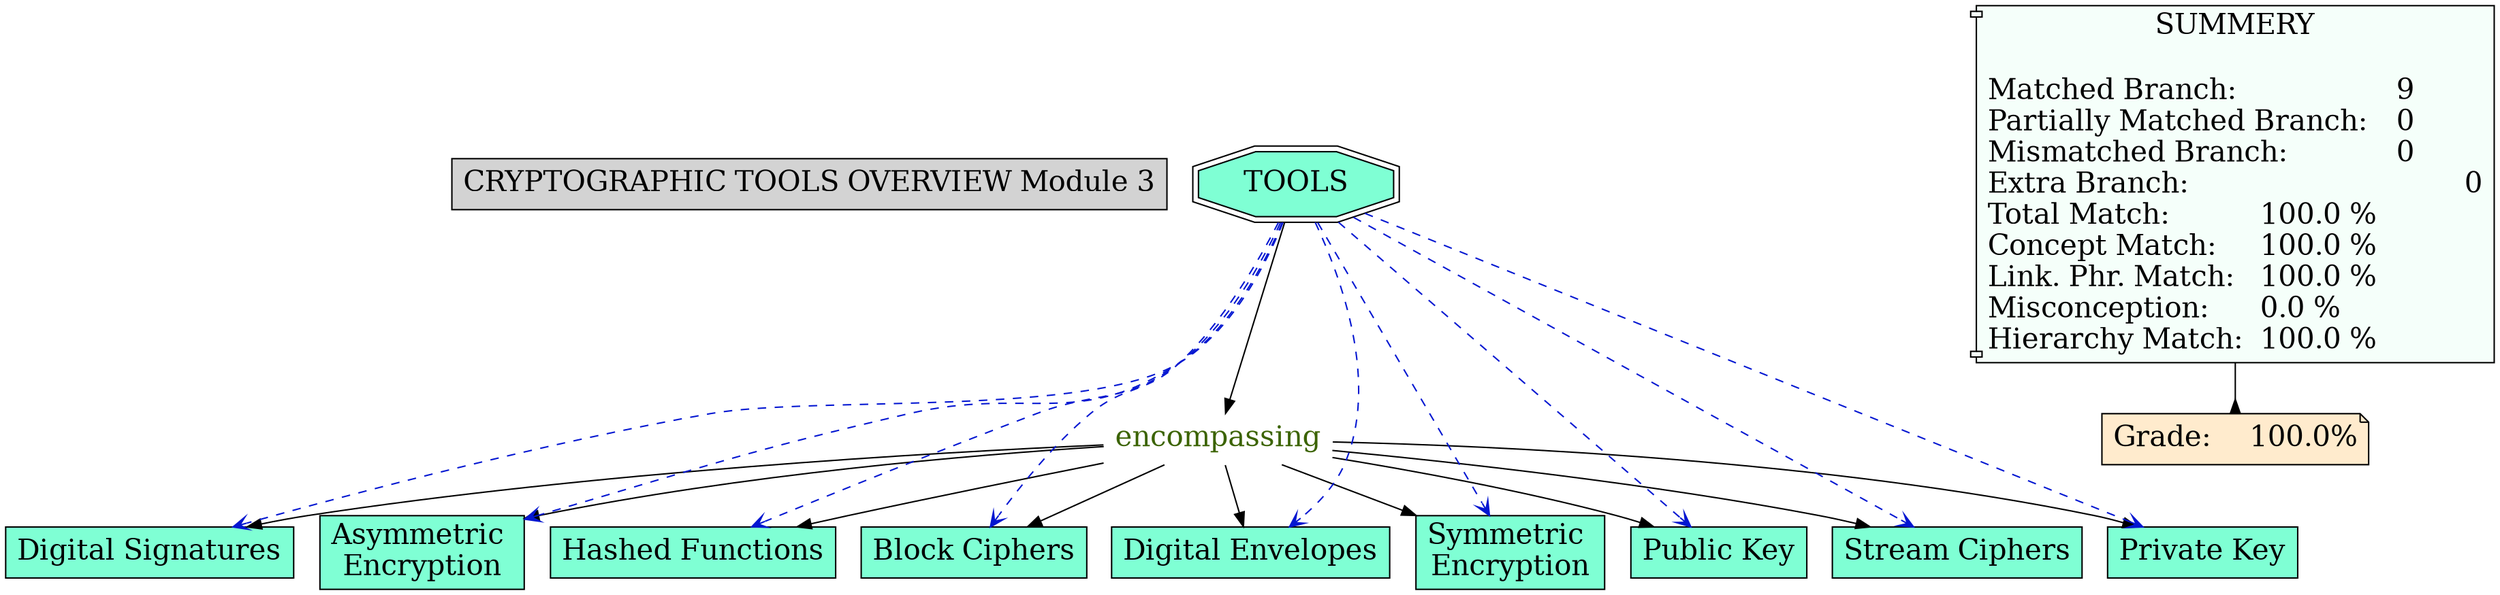 // The Round Table
digraph {
	"1S3Z7P3NP-91HYWR-9V7" [label="CRYPTOGRAPHIC TOOLS OVERVIEW Module 3" Gsplines=true fontsize=20 shape=rect style=filled]
	"1S48NL75W-JTZRK7-V77" [label=encompassing Gsplines=true fontcolor="#3B6300" fontsize=20 shape=none]
	"1S46NXV21-2B66DJ1-GMH" [label="Digital Signatures
" Gsplines=true fillcolor=aquamarine fontsize=20 shape=rect style=filled]
	"1S48NL75W-JTZRK7-V77" -> "1S46NXV21-2B66DJ1-GMH" [constraint=true]
	"1S48NKL9N-2D1GYKV-V69" [label=TOOLS Gsplines=true fillcolor=aquamarine fontsize=20 shape=doubleoctagon style=filled]
	"1S48NL75W-JTZRK7-V77" [label=encompassing Gsplines=true fontcolor="#3B6300" fontsize=20 shape=none]
	"1S48NKL9N-2D1GYKV-V69" -> "1S48NL75W-JTZRK7-V77" [constraint=true]
	"1S48NL75W-JTZRK7-V77" [label=encompassing Gsplines=true fontcolor="#3B6300" fontsize=20 shape=none]
	"1S46NZP1N-25WL1CK-GPW" [label="Asymmetric 
Encryption" Gsplines=true fillcolor=aquamarine fontsize=20 shape=rect style=filled]
	"1S48NL75W-JTZRK7-V77" -> "1S46NZP1N-25WL1CK-GPW" [constraint=true]
	"1S48NL75W-JTZRK7-V77" [label=encompassing Gsplines=true fontcolor="#3B6300" fontsize=20 shape=none]
	"1S46P02R4-1C3YQN0-GQQ" [label="Hashed Functions
" Gsplines=true fillcolor=aquamarine fontsize=20 shape=rect style=filled]
	"1S48NL75W-JTZRK7-V77" -> "1S46P02R4-1C3YQN0-GQQ" [constraint=true]
	"1S48NL75W-JTZRK7-V77" [label=encompassing Gsplines=true fontcolor="#3B6300" fontsize=20 shape=none]
	"1S3Z7P679-1N2HWT6-9VD" [label="Block Ciphers
" Gsplines=true fillcolor=aquamarine fontsize=20 shape=rect style=filled]
	"1S48NL75W-JTZRK7-V77" -> "1S3Z7P679-1N2HWT6-9VD" [constraint=true]
	"1S48NL75W-JTZRK7-V77" [label=encompassing Gsplines=true fontcolor="#3B6300" fontsize=20 shape=none]
	"1S46NXHZN-VY26RC-GKT" [label="Digital Envelopes
" Gsplines=true fillcolor=aquamarine fontsize=20 shape=rect style=filled]
	"1S48NL75W-JTZRK7-V77" -> "1S46NXHZN-VY26RC-GKT" [constraint=true]
	"1S48NL75W-JTZRK7-V77" [label=encompassing Gsplines=true fontcolor="#3B6300" fontsize=20 shape=none]
	"1S46NXWYK-MZVK22-GMM" [label="Symmetric 
Encryption" Gsplines=true fillcolor=aquamarine fontsize=20 shape=rect style=filled]
	"1S48NL75W-JTZRK7-V77" -> "1S46NXWYK-MZVK22-GMM" [constraint=true]
	"1S48NL75W-JTZRK7-V77" [label=encompassing Gsplines=true fontcolor="#3B6300" fontsize=20 shape=none]
	"1S46NXYBW-J7GSHQ-GMR" [label="Public Key
" Gsplines=true fillcolor=aquamarine fontsize=20 shape=rect style=filled]
	"1S48NL75W-JTZRK7-V77" -> "1S46NXYBW-J7GSHQ-GMR" [constraint=true]
	"1S48NL75W-JTZRK7-V77" [label=encompassing Gsplines=true fontcolor="#3B6300" fontsize=20 shape=none]
	"1S3Z7P7K5-26225WL-9VJ" [label="Stream Ciphers
" Gsplines=true fillcolor=aquamarine fontsize=20 shape=rect style=filled]
	"1S48NL75W-JTZRK7-V77" -> "1S3Z7P7K5-26225WL-9VJ" [constraint=true]
	"1S48NL75W-JTZRK7-V77" [label=encompassing Gsplines=true fontcolor="#3B6300" fontsize=20 shape=none]
	"1S46P0F80-20SPKQW-GRD" [label="Private Key
" Gsplines=true fillcolor=aquamarine fontsize=20 shape=rect style=filled]
	"1S48NL75W-JTZRK7-V77" -> "1S46P0F80-20SPKQW-GRD" [constraint=true]
	Stat [label="SUMMERY

Matched Branch:			9\lPartially Matched Branch:	0\lMismatched Branch:		0\lExtra Branch:				0\lTotal Match:		100.0 %\lConcept Match:	100.0 %\lLink. Phr. Match:	100.0 %\lMisconception:	0.0 %\lHierarchy Match:	100.0 %\l" Gsplines=true fillcolor="#F5FFFA" fontsize=20 shape=component style=filled]
	Grade [label="Grade:	100.0%" Gsplines=true fillcolor="#FFEBCD" fontsize=20 shape=note style=filled]
	Stat -> Grade [arrowhead=inv color=black constraint=true]
	"1S48NKL9N-2D1GYKV-V69" -> "1S3Z7P679-1N2HWT6-9VD" [arrowhead=open color="#0316D1" constraint=true style=dashed]
	"1S48NKL9N-2D1GYKV-V69" -> "1S3Z7P7K5-26225WL-9VJ" [arrowhead=open color="#0316D1" constraint=true style=dashed]
	"1S48NKL9N-2D1GYKV-V69" -> "1S46NXHZN-VY26RC-GKT" [arrowhead=open color="#0316D1" constraint=true style=dashed]
	"1S48NKL9N-2D1GYKV-V69" -> "1S46NXV21-2B66DJ1-GMH" [arrowhead=open color="#0316D1" constraint=true style=dashed]
	"1S48NKL9N-2D1GYKV-V69" -> "1S46NXWYK-MZVK22-GMM" [arrowhead=open color="#0316D1" constraint=true style=dashed]
	"1S48NKL9N-2D1GYKV-V69" -> "1S46NXYBW-J7GSHQ-GMR" [arrowhead=open color="#0316D1" constraint=true style=dashed]
	"1S48NKL9N-2D1GYKV-V69" -> "1S46NZP1N-25WL1CK-GPW" [arrowhead=open color="#0316D1" constraint=true style=dashed]
	"1S48NKL9N-2D1GYKV-V69" -> "1S46P02R4-1C3YQN0-GQQ" [arrowhead=open color="#0316D1" constraint=true style=dashed]
	"1S48NKL9N-2D1GYKV-V69" -> "1S46P0F80-20SPKQW-GRD" [arrowhead=open color="#0316D1" constraint=true style=dashed]
}
